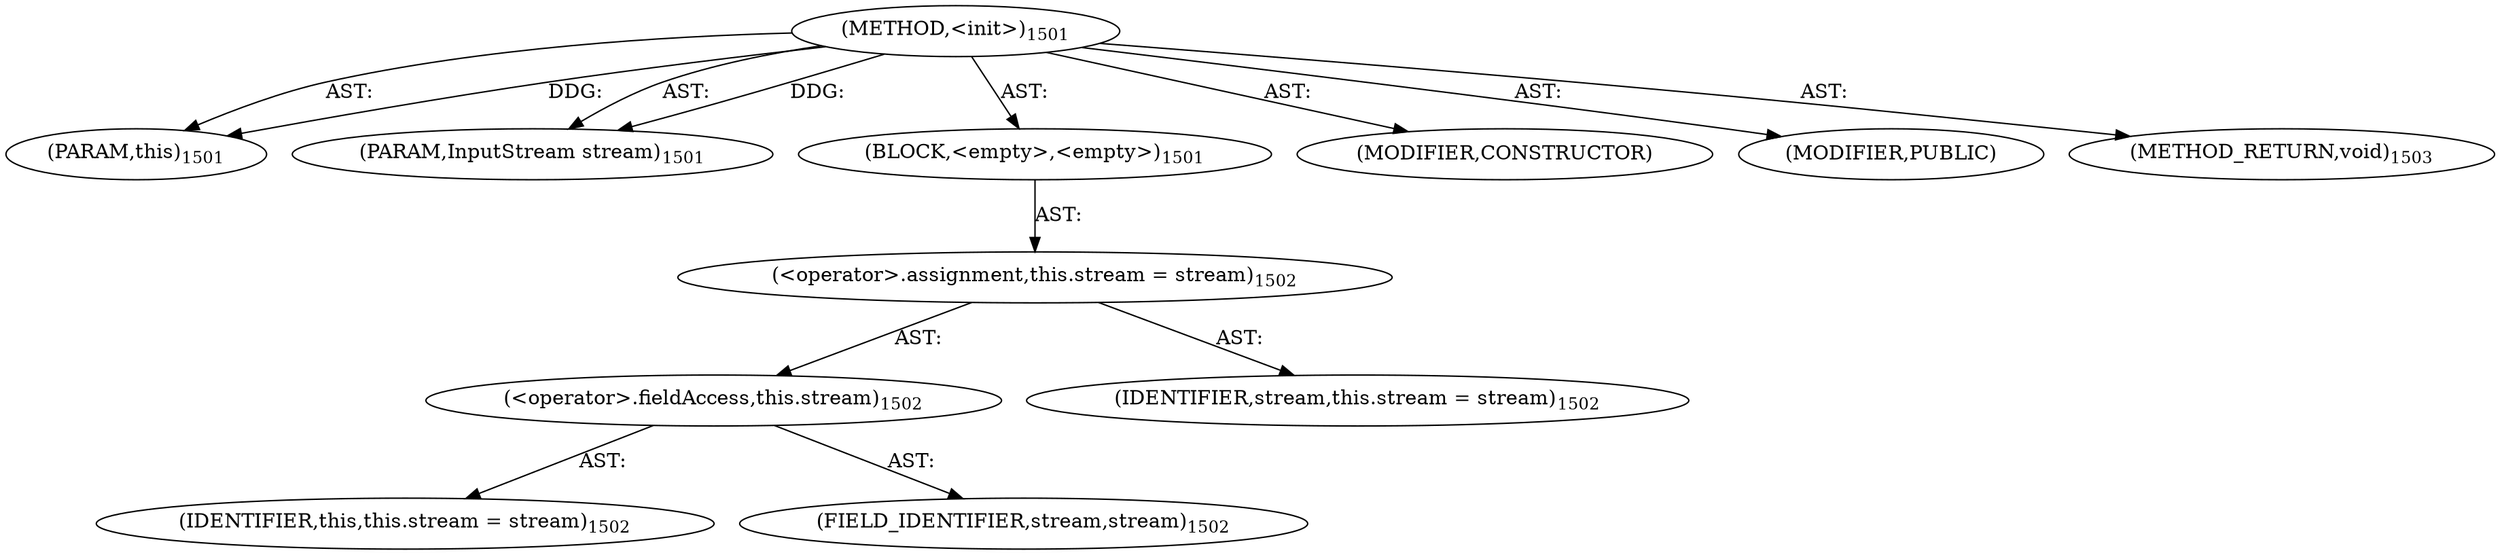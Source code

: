digraph "&lt;init&gt;" {  
"111669149763" [label = <(METHOD,&lt;init&gt;)<SUB>1501</SUB>> ]
"115964117025" [label = <(PARAM,this)<SUB>1501</SUB>> ]
"115964117111" [label = <(PARAM,InputStream stream)<SUB>1501</SUB>> ]
"25769803975" [label = <(BLOCK,&lt;empty&gt;,&lt;empty&gt;)<SUB>1501</SUB>> ]
"30064772173" [label = <(&lt;operator&gt;.assignment,this.stream = stream)<SUB>1502</SUB>> ]
"30064772174" [label = <(&lt;operator&gt;.fieldAccess,this.stream)<SUB>1502</SUB>> ]
"68719476785" [label = <(IDENTIFIER,this,this.stream = stream)<SUB>1502</SUB>> ]
"55834575130" [label = <(FIELD_IDENTIFIER,stream,stream)<SUB>1502</SUB>> ]
"68719477549" [label = <(IDENTIFIER,stream,this.stream = stream)<SUB>1502</SUB>> ]
"133143986353" [label = <(MODIFIER,CONSTRUCTOR)> ]
"133143986354" [label = <(MODIFIER,PUBLIC)> ]
"128849018947" [label = <(METHOD_RETURN,void)<SUB>1503</SUB>> ]
  "111669149763" -> "115964117025"  [ label = "AST: "] 
  "111669149763" -> "115964117111"  [ label = "AST: "] 
  "111669149763" -> "25769803975"  [ label = "AST: "] 
  "111669149763" -> "133143986353"  [ label = "AST: "] 
  "111669149763" -> "133143986354"  [ label = "AST: "] 
  "111669149763" -> "128849018947"  [ label = "AST: "] 
  "25769803975" -> "30064772173"  [ label = "AST: "] 
  "30064772173" -> "30064772174"  [ label = "AST: "] 
  "30064772173" -> "68719477549"  [ label = "AST: "] 
  "30064772174" -> "68719476785"  [ label = "AST: "] 
  "30064772174" -> "55834575130"  [ label = "AST: "] 
  "111669149763" -> "115964117025"  [ label = "DDG: "] 
  "111669149763" -> "115964117111"  [ label = "DDG: "] 
}
